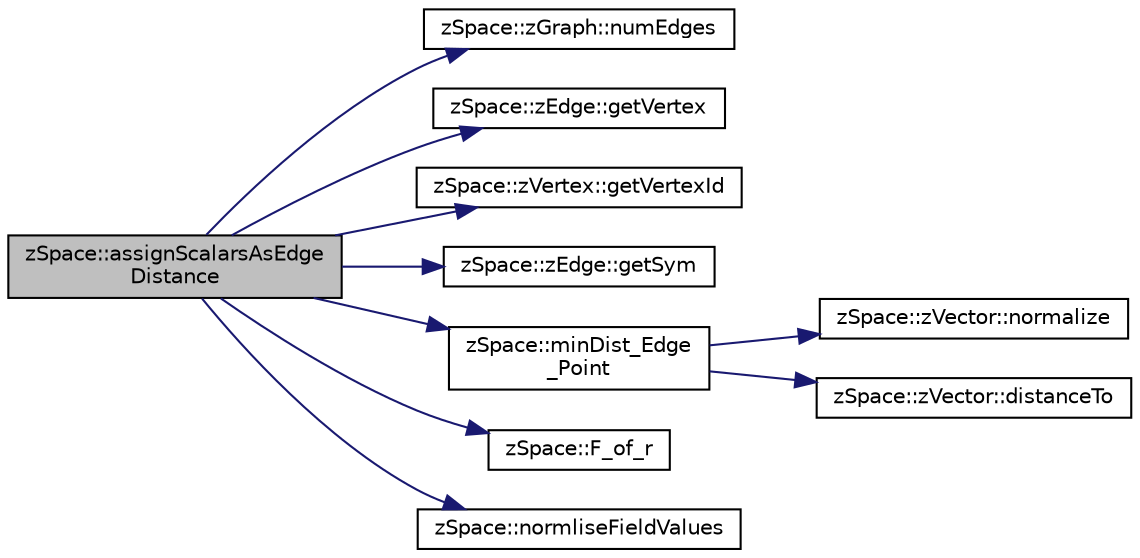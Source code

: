 digraph "zSpace::assignScalarsAsEdgeDistance"
{
 // LATEX_PDF_SIZE
  edge [fontname="Helvetica",fontsize="10",labelfontname="Helvetica",labelfontsize="10"];
  node [fontname="Helvetica",fontsize="10",shape=record];
  rankdir="LR";
  Node14 [label="zSpace::assignScalarsAsEdge\lDistance",height=0.2,width=0.4,color="black", fillcolor="grey75", style="filled", fontcolor="black",tooltip="This method creates a edge distance Field from the input graph."];
  Node14 -> Node15 [color="midnightblue",fontsize="10",style="solid",fontname="Helvetica"];
  Node15 [label="zSpace::zGraph::numEdges",height=0.2,width=0.4,color="black", fillcolor="white", style="filled",URL="$classz_space_1_1z_graph.html#a0c062c1592a7264cbf11f652edb25f92",tooltip="This method returns the number of half edges in the graph or mesh."];
  Node14 -> Node16 [color="midnightblue",fontsize="10",style="solid",fontname="Helvetica"];
  Node16 [label="zSpace::zEdge::getVertex",height=0.2,width=0.4,color="black", fillcolor="white", style="filled",URL="$classz_space_1_1z_edge.html#a07c082aa54f78145fdcd5e5e4bb889f1",tooltip="This method returns the vertex pointed to by the current zEdge."];
  Node14 -> Node17 [color="midnightblue",fontsize="10",style="solid",fontname="Helvetica"];
  Node17 [label="zSpace::zVertex::getVertexId",height=0.2,width=0.4,color="black", fillcolor="white", style="filled",URL="$classz_space_1_1z_vertex.html#ae6637ab378719b6c68c8237777fd065e",tooltip="This method returns the vertexId of current zVertex."];
  Node14 -> Node18 [color="midnightblue",fontsize="10",style="solid",fontname="Helvetica"];
  Node18 [label="zSpace::zEdge::getSym",height=0.2,width=0.4,color="black", fillcolor="white", style="filled",URL="$classz_space_1_1z_edge.html#a461679ac74cc371ad32e94092848f536",tooltip="This method returns the symmetry edge of current zEdge."];
  Node14 -> Node19 [color="midnightblue",fontsize="10",style="solid",fontname="Helvetica"];
  Node19 [label="zSpace::minDist_Edge\l_Point",height=0.2,width=0.4,color="black", fillcolor="white", style="filled",URL="$group__z_vector_matrix_utilities.html#gab0d76a80305185982ec89050ff322a3e",tooltip="This method computes the minimum distance between a point and edge and the closest Point on the edge."];
  Node19 -> Node20 [color="midnightblue",fontsize="10",style="solid",fontname="Helvetica"];
  Node20 [label="zSpace::zVector::normalize",height=0.2,width=0.4,color="black", fillcolor="white", style="filled",URL="$classz_space_1_1z_vector.html#a27d075d5055bb92ddfe63fae4010339b",tooltip="This method normalizes the vector to unit length."];
  Node19 -> Node21 [color="midnightblue",fontsize="10",style="solid",fontname="Helvetica"];
  Node21 [label="zSpace::zVector::distanceTo",height=0.2,width=0.4,color="black", fillcolor="white", style="filled",URL="$classz_space_1_1z_vector.html#a3b19c952aec086d743e8bfadaa45cdca",tooltip="This method returns the distance between the current zVector and input zVector."];
  Node14 -> Node22 [color="midnightblue",fontsize="10",style="solid",fontname="Helvetica"];
  Node22 [label="zSpace::F_of_r",height=0.2,width=0.4,color="black", fillcolor="white", style="filled",URL="$group__z_field_utilities.html#gae517a8c132412ab539812a48edf9e97c",tooltip="This method computes the distance function."];
  Node14 -> Node23 [color="midnightblue",fontsize="10",style="solid",fontname="Helvetica"];
  Node23 [label="zSpace::normliseFieldValues",height=0.2,width=0.4,color="black", fillcolor="white", style="filled",URL="$group__z_field_utilities.html#ga84131697c81bb5c07afbe29dd7ca733a",tooltip="This method normalises the field values."];
}
